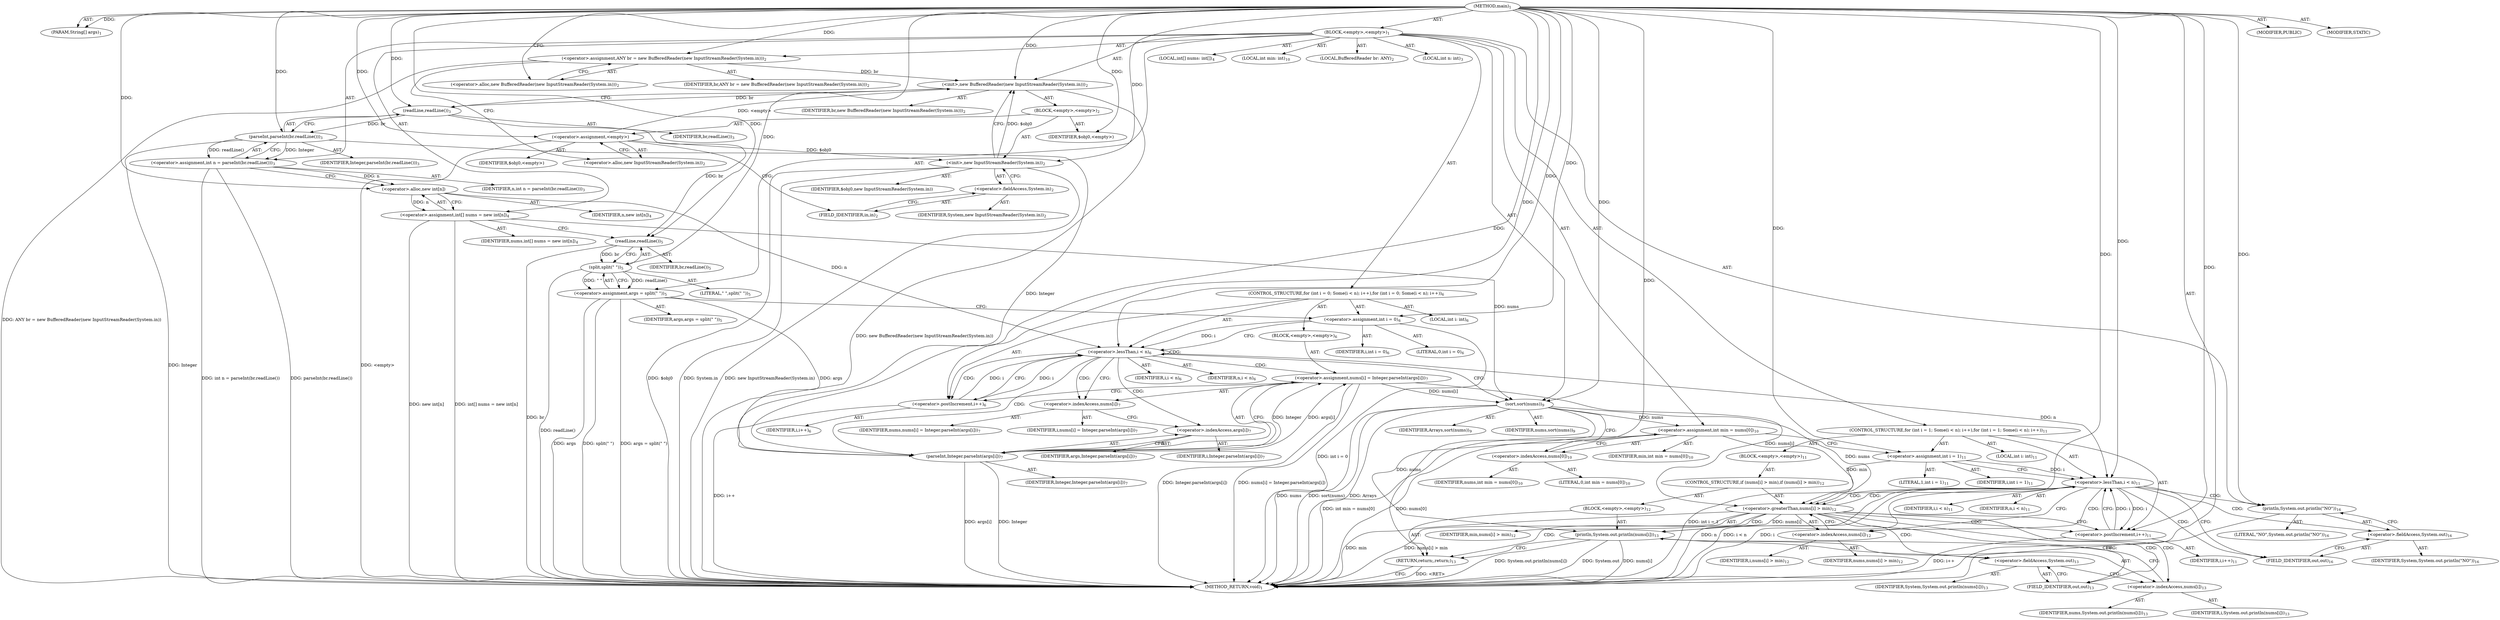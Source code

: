 digraph "main" {  
"19" [label = <(METHOD,main)<SUB>1</SUB>> ]
"20" [label = <(PARAM,String[] args)<SUB>1</SUB>> ]
"21" [label = <(BLOCK,&lt;empty&gt;,&lt;empty&gt;)<SUB>1</SUB>> ]
"4" [label = <(LOCAL,BufferedReader br: ANY)<SUB>2</SUB>> ]
"22" [label = <(&lt;operator&gt;.assignment,ANY br = new BufferedReader(new InputStreamReader(System.in)))<SUB>2</SUB>> ]
"23" [label = <(IDENTIFIER,br,ANY br = new BufferedReader(new InputStreamReader(System.in)))<SUB>2</SUB>> ]
"24" [label = <(&lt;operator&gt;.alloc,new BufferedReader(new InputStreamReader(System.in)))<SUB>2</SUB>> ]
"25" [label = <(&lt;init&gt;,new BufferedReader(new InputStreamReader(System.in)))<SUB>2</SUB>> ]
"3" [label = <(IDENTIFIER,br,new BufferedReader(new InputStreamReader(System.in)))<SUB>2</SUB>> ]
"26" [label = <(BLOCK,&lt;empty&gt;,&lt;empty&gt;)<SUB>2</SUB>> ]
"27" [label = <(&lt;operator&gt;.assignment,&lt;empty&gt;)> ]
"28" [label = <(IDENTIFIER,$obj0,&lt;empty&gt;)> ]
"29" [label = <(&lt;operator&gt;.alloc,new InputStreamReader(System.in))<SUB>2</SUB>> ]
"30" [label = <(&lt;init&gt;,new InputStreamReader(System.in))<SUB>2</SUB>> ]
"31" [label = <(IDENTIFIER,$obj0,new InputStreamReader(System.in))> ]
"32" [label = <(&lt;operator&gt;.fieldAccess,System.in)<SUB>2</SUB>> ]
"33" [label = <(IDENTIFIER,System,new InputStreamReader(System.in))<SUB>2</SUB>> ]
"34" [label = <(FIELD_IDENTIFIER,in,in)<SUB>2</SUB>> ]
"35" [label = <(IDENTIFIER,$obj0,&lt;empty&gt;)> ]
"36" [label = <(LOCAL,int n: int)<SUB>3</SUB>> ]
"37" [label = <(&lt;operator&gt;.assignment,int n = parseInt(br.readLine()))<SUB>3</SUB>> ]
"38" [label = <(IDENTIFIER,n,int n = parseInt(br.readLine()))<SUB>3</SUB>> ]
"39" [label = <(parseInt,parseInt(br.readLine()))<SUB>3</SUB>> ]
"40" [label = <(IDENTIFIER,Integer,parseInt(br.readLine()))<SUB>3</SUB>> ]
"41" [label = <(readLine,readLine())<SUB>3</SUB>> ]
"42" [label = <(IDENTIFIER,br,readLine())<SUB>3</SUB>> ]
"43" [label = <(LOCAL,int[] nums: int[])<SUB>4</SUB>> ]
"44" [label = <(&lt;operator&gt;.assignment,int[] nums = new int[n])<SUB>4</SUB>> ]
"45" [label = <(IDENTIFIER,nums,int[] nums = new int[n])<SUB>4</SUB>> ]
"46" [label = <(&lt;operator&gt;.alloc,new int[n])> ]
"47" [label = <(IDENTIFIER,n,new int[n])<SUB>4</SUB>> ]
"48" [label = <(&lt;operator&gt;.assignment,args = split(&quot; &quot;))<SUB>5</SUB>> ]
"49" [label = <(IDENTIFIER,args,args = split(&quot; &quot;))<SUB>5</SUB>> ]
"50" [label = <(split,split(&quot; &quot;))<SUB>5</SUB>> ]
"51" [label = <(readLine,readLine())<SUB>5</SUB>> ]
"52" [label = <(IDENTIFIER,br,readLine())<SUB>5</SUB>> ]
"53" [label = <(LITERAL,&quot; &quot;,split(&quot; &quot;))<SUB>5</SUB>> ]
"54" [label = <(CONTROL_STRUCTURE,for (int i = 0; Some(i &lt; n); i++),for (int i = 0; Some(i &lt; n); i++))<SUB>6</SUB>> ]
"55" [label = <(LOCAL,int i: int)<SUB>6</SUB>> ]
"56" [label = <(&lt;operator&gt;.assignment,int i = 0)<SUB>6</SUB>> ]
"57" [label = <(IDENTIFIER,i,int i = 0)<SUB>6</SUB>> ]
"58" [label = <(LITERAL,0,int i = 0)<SUB>6</SUB>> ]
"59" [label = <(&lt;operator&gt;.lessThan,i &lt; n)<SUB>6</SUB>> ]
"60" [label = <(IDENTIFIER,i,i &lt; n)<SUB>6</SUB>> ]
"61" [label = <(IDENTIFIER,n,i &lt; n)<SUB>6</SUB>> ]
"62" [label = <(&lt;operator&gt;.postIncrement,i++)<SUB>6</SUB>> ]
"63" [label = <(IDENTIFIER,i,i++)<SUB>6</SUB>> ]
"64" [label = <(BLOCK,&lt;empty&gt;,&lt;empty&gt;)<SUB>6</SUB>> ]
"65" [label = <(&lt;operator&gt;.assignment,nums[i] = Integer.parseInt(args[i]))<SUB>7</SUB>> ]
"66" [label = <(&lt;operator&gt;.indexAccess,nums[i])<SUB>7</SUB>> ]
"67" [label = <(IDENTIFIER,nums,nums[i] = Integer.parseInt(args[i]))<SUB>7</SUB>> ]
"68" [label = <(IDENTIFIER,i,nums[i] = Integer.parseInt(args[i]))<SUB>7</SUB>> ]
"69" [label = <(parseInt,Integer.parseInt(args[i]))<SUB>7</SUB>> ]
"70" [label = <(IDENTIFIER,Integer,Integer.parseInt(args[i]))<SUB>7</SUB>> ]
"71" [label = <(&lt;operator&gt;.indexAccess,args[i])<SUB>7</SUB>> ]
"72" [label = <(IDENTIFIER,args,Integer.parseInt(args[i]))<SUB>7</SUB>> ]
"73" [label = <(IDENTIFIER,i,Integer.parseInt(args[i]))<SUB>7</SUB>> ]
"74" [label = <(sort,sort(nums))<SUB>9</SUB>> ]
"75" [label = <(IDENTIFIER,Arrays,sort(nums))<SUB>9</SUB>> ]
"76" [label = <(IDENTIFIER,nums,sort(nums))<SUB>9</SUB>> ]
"77" [label = <(LOCAL,int min: int)<SUB>10</SUB>> ]
"78" [label = <(&lt;operator&gt;.assignment,int min = nums[0])<SUB>10</SUB>> ]
"79" [label = <(IDENTIFIER,min,int min = nums[0])<SUB>10</SUB>> ]
"80" [label = <(&lt;operator&gt;.indexAccess,nums[0])<SUB>10</SUB>> ]
"81" [label = <(IDENTIFIER,nums,int min = nums[0])<SUB>10</SUB>> ]
"82" [label = <(LITERAL,0,int min = nums[0])<SUB>10</SUB>> ]
"83" [label = <(CONTROL_STRUCTURE,for (int i = 1; Some(i &lt; n); i++),for (int i = 1; Some(i &lt; n); i++))<SUB>11</SUB>> ]
"84" [label = <(LOCAL,int i: int)<SUB>11</SUB>> ]
"85" [label = <(&lt;operator&gt;.assignment,int i = 1)<SUB>11</SUB>> ]
"86" [label = <(IDENTIFIER,i,int i = 1)<SUB>11</SUB>> ]
"87" [label = <(LITERAL,1,int i = 1)<SUB>11</SUB>> ]
"88" [label = <(&lt;operator&gt;.lessThan,i &lt; n)<SUB>11</SUB>> ]
"89" [label = <(IDENTIFIER,i,i &lt; n)<SUB>11</SUB>> ]
"90" [label = <(IDENTIFIER,n,i &lt; n)<SUB>11</SUB>> ]
"91" [label = <(&lt;operator&gt;.postIncrement,i++)<SUB>11</SUB>> ]
"92" [label = <(IDENTIFIER,i,i++)<SUB>11</SUB>> ]
"93" [label = <(BLOCK,&lt;empty&gt;,&lt;empty&gt;)<SUB>11</SUB>> ]
"94" [label = <(CONTROL_STRUCTURE,if (nums[i] &gt; min),if (nums[i] &gt; min))<SUB>12</SUB>> ]
"95" [label = <(&lt;operator&gt;.greaterThan,nums[i] &gt; min)<SUB>12</SUB>> ]
"96" [label = <(&lt;operator&gt;.indexAccess,nums[i])<SUB>12</SUB>> ]
"97" [label = <(IDENTIFIER,nums,nums[i] &gt; min)<SUB>12</SUB>> ]
"98" [label = <(IDENTIFIER,i,nums[i] &gt; min)<SUB>12</SUB>> ]
"99" [label = <(IDENTIFIER,min,nums[i] &gt; min)<SUB>12</SUB>> ]
"100" [label = <(BLOCK,&lt;empty&gt;,&lt;empty&gt;)<SUB>12</SUB>> ]
"101" [label = <(println,System.out.println(nums[i]))<SUB>13</SUB>> ]
"102" [label = <(&lt;operator&gt;.fieldAccess,System.out)<SUB>13</SUB>> ]
"103" [label = <(IDENTIFIER,System,System.out.println(nums[i]))<SUB>13</SUB>> ]
"104" [label = <(FIELD_IDENTIFIER,out,out)<SUB>13</SUB>> ]
"105" [label = <(&lt;operator&gt;.indexAccess,nums[i])<SUB>13</SUB>> ]
"106" [label = <(IDENTIFIER,nums,System.out.println(nums[i]))<SUB>13</SUB>> ]
"107" [label = <(IDENTIFIER,i,System.out.println(nums[i]))<SUB>13</SUB>> ]
"108" [label = <(RETURN,return;,return;)<SUB>13</SUB>> ]
"109" [label = <(println,System.out.println(&quot;NO&quot;))<SUB>16</SUB>> ]
"110" [label = <(&lt;operator&gt;.fieldAccess,System.out)<SUB>16</SUB>> ]
"111" [label = <(IDENTIFIER,System,System.out.println(&quot;NO&quot;))<SUB>16</SUB>> ]
"112" [label = <(FIELD_IDENTIFIER,out,out)<SUB>16</SUB>> ]
"113" [label = <(LITERAL,&quot;NO&quot;,System.out.println(&quot;NO&quot;))<SUB>16</SUB>> ]
"114" [label = <(MODIFIER,PUBLIC)> ]
"115" [label = <(MODIFIER,STATIC)> ]
"116" [label = <(METHOD_RETURN,void)<SUB>1</SUB>> ]
  "19" -> "20"  [ label = "AST: "] 
  "19" -> "21"  [ label = "AST: "] 
  "19" -> "114"  [ label = "AST: "] 
  "19" -> "115"  [ label = "AST: "] 
  "19" -> "116"  [ label = "AST: "] 
  "21" -> "4"  [ label = "AST: "] 
  "21" -> "22"  [ label = "AST: "] 
  "21" -> "25"  [ label = "AST: "] 
  "21" -> "36"  [ label = "AST: "] 
  "21" -> "37"  [ label = "AST: "] 
  "21" -> "43"  [ label = "AST: "] 
  "21" -> "44"  [ label = "AST: "] 
  "21" -> "48"  [ label = "AST: "] 
  "21" -> "54"  [ label = "AST: "] 
  "21" -> "74"  [ label = "AST: "] 
  "21" -> "77"  [ label = "AST: "] 
  "21" -> "78"  [ label = "AST: "] 
  "21" -> "83"  [ label = "AST: "] 
  "21" -> "109"  [ label = "AST: "] 
  "22" -> "23"  [ label = "AST: "] 
  "22" -> "24"  [ label = "AST: "] 
  "25" -> "3"  [ label = "AST: "] 
  "25" -> "26"  [ label = "AST: "] 
  "26" -> "27"  [ label = "AST: "] 
  "26" -> "30"  [ label = "AST: "] 
  "26" -> "35"  [ label = "AST: "] 
  "27" -> "28"  [ label = "AST: "] 
  "27" -> "29"  [ label = "AST: "] 
  "30" -> "31"  [ label = "AST: "] 
  "30" -> "32"  [ label = "AST: "] 
  "32" -> "33"  [ label = "AST: "] 
  "32" -> "34"  [ label = "AST: "] 
  "37" -> "38"  [ label = "AST: "] 
  "37" -> "39"  [ label = "AST: "] 
  "39" -> "40"  [ label = "AST: "] 
  "39" -> "41"  [ label = "AST: "] 
  "41" -> "42"  [ label = "AST: "] 
  "44" -> "45"  [ label = "AST: "] 
  "44" -> "46"  [ label = "AST: "] 
  "46" -> "47"  [ label = "AST: "] 
  "48" -> "49"  [ label = "AST: "] 
  "48" -> "50"  [ label = "AST: "] 
  "50" -> "51"  [ label = "AST: "] 
  "50" -> "53"  [ label = "AST: "] 
  "51" -> "52"  [ label = "AST: "] 
  "54" -> "55"  [ label = "AST: "] 
  "54" -> "56"  [ label = "AST: "] 
  "54" -> "59"  [ label = "AST: "] 
  "54" -> "62"  [ label = "AST: "] 
  "54" -> "64"  [ label = "AST: "] 
  "56" -> "57"  [ label = "AST: "] 
  "56" -> "58"  [ label = "AST: "] 
  "59" -> "60"  [ label = "AST: "] 
  "59" -> "61"  [ label = "AST: "] 
  "62" -> "63"  [ label = "AST: "] 
  "64" -> "65"  [ label = "AST: "] 
  "65" -> "66"  [ label = "AST: "] 
  "65" -> "69"  [ label = "AST: "] 
  "66" -> "67"  [ label = "AST: "] 
  "66" -> "68"  [ label = "AST: "] 
  "69" -> "70"  [ label = "AST: "] 
  "69" -> "71"  [ label = "AST: "] 
  "71" -> "72"  [ label = "AST: "] 
  "71" -> "73"  [ label = "AST: "] 
  "74" -> "75"  [ label = "AST: "] 
  "74" -> "76"  [ label = "AST: "] 
  "78" -> "79"  [ label = "AST: "] 
  "78" -> "80"  [ label = "AST: "] 
  "80" -> "81"  [ label = "AST: "] 
  "80" -> "82"  [ label = "AST: "] 
  "83" -> "84"  [ label = "AST: "] 
  "83" -> "85"  [ label = "AST: "] 
  "83" -> "88"  [ label = "AST: "] 
  "83" -> "91"  [ label = "AST: "] 
  "83" -> "93"  [ label = "AST: "] 
  "85" -> "86"  [ label = "AST: "] 
  "85" -> "87"  [ label = "AST: "] 
  "88" -> "89"  [ label = "AST: "] 
  "88" -> "90"  [ label = "AST: "] 
  "91" -> "92"  [ label = "AST: "] 
  "93" -> "94"  [ label = "AST: "] 
  "94" -> "95"  [ label = "AST: "] 
  "94" -> "100"  [ label = "AST: "] 
  "95" -> "96"  [ label = "AST: "] 
  "95" -> "99"  [ label = "AST: "] 
  "96" -> "97"  [ label = "AST: "] 
  "96" -> "98"  [ label = "AST: "] 
  "100" -> "101"  [ label = "AST: "] 
  "100" -> "108"  [ label = "AST: "] 
  "101" -> "102"  [ label = "AST: "] 
  "101" -> "105"  [ label = "AST: "] 
  "102" -> "103"  [ label = "AST: "] 
  "102" -> "104"  [ label = "AST: "] 
  "105" -> "106"  [ label = "AST: "] 
  "105" -> "107"  [ label = "AST: "] 
  "109" -> "110"  [ label = "AST: "] 
  "109" -> "113"  [ label = "AST: "] 
  "110" -> "111"  [ label = "AST: "] 
  "110" -> "112"  [ label = "AST: "] 
  "22" -> "29"  [ label = "CFG: "] 
  "25" -> "41"  [ label = "CFG: "] 
  "37" -> "46"  [ label = "CFG: "] 
  "44" -> "51"  [ label = "CFG: "] 
  "48" -> "56"  [ label = "CFG: "] 
  "74" -> "80"  [ label = "CFG: "] 
  "78" -> "85"  [ label = "CFG: "] 
  "109" -> "116"  [ label = "CFG: "] 
  "24" -> "22"  [ label = "CFG: "] 
  "39" -> "37"  [ label = "CFG: "] 
  "46" -> "44"  [ label = "CFG: "] 
  "50" -> "48"  [ label = "CFG: "] 
  "56" -> "59"  [ label = "CFG: "] 
  "59" -> "66"  [ label = "CFG: "] 
  "59" -> "74"  [ label = "CFG: "] 
  "62" -> "59"  [ label = "CFG: "] 
  "80" -> "78"  [ label = "CFG: "] 
  "85" -> "88"  [ label = "CFG: "] 
  "88" -> "96"  [ label = "CFG: "] 
  "88" -> "112"  [ label = "CFG: "] 
  "91" -> "88"  [ label = "CFG: "] 
  "110" -> "109"  [ label = "CFG: "] 
  "27" -> "34"  [ label = "CFG: "] 
  "30" -> "25"  [ label = "CFG: "] 
  "41" -> "39"  [ label = "CFG: "] 
  "51" -> "50"  [ label = "CFG: "] 
  "65" -> "62"  [ label = "CFG: "] 
  "112" -> "110"  [ label = "CFG: "] 
  "29" -> "27"  [ label = "CFG: "] 
  "32" -> "30"  [ label = "CFG: "] 
  "66" -> "71"  [ label = "CFG: "] 
  "69" -> "65"  [ label = "CFG: "] 
  "95" -> "104"  [ label = "CFG: "] 
  "95" -> "91"  [ label = "CFG: "] 
  "34" -> "32"  [ label = "CFG: "] 
  "71" -> "69"  [ label = "CFG: "] 
  "96" -> "95"  [ label = "CFG: "] 
  "101" -> "108"  [ label = "CFG: "] 
  "108" -> "116"  [ label = "CFG: "] 
  "102" -> "105"  [ label = "CFG: "] 
  "105" -> "101"  [ label = "CFG: "] 
  "104" -> "102"  [ label = "CFG: "] 
  "19" -> "24"  [ label = "CFG: "] 
  "108" -> "116"  [ label = "DDG: &lt;RET&gt;"] 
  "22" -> "116"  [ label = "DDG: ANY br = new BufferedReader(new InputStreamReader(System.in))"] 
  "27" -> "116"  [ label = "DDG: &lt;empty&gt;"] 
  "30" -> "116"  [ label = "DDG: $obj0"] 
  "30" -> "116"  [ label = "DDG: System.in"] 
  "30" -> "116"  [ label = "DDG: new InputStreamReader(System.in)"] 
  "25" -> "116"  [ label = "DDG: new BufferedReader(new InputStreamReader(System.in))"] 
  "39" -> "116"  [ label = "DDG: Integer"] 
  "37" -> "116"  [ label = "DDG: parseInt(br.readLine())"] 
  "37" -> "116"  [ label = "DDG: int n = parseInt(br.readLine())"] 
  "44" -> "116"  [ label = "DDG: new int[n]"] 
  "44" -> "116"  [ label = "DDG: int[] nums = new int[n]"] 
  "48" -> "116"  [ label = "DDG: args"] 
  "51" -> "116"  [ label = "DDG: br"] 
  "50" -> "116"  [ label = "DDG: readLine()"] 
  "48" -> "116"  [ label = "DDG: split(&quot; &quot;)"] 
  "48" -> "116"  [ label = "DDG: args = split(&quot; &quot;)"] 
  "56" -> "116"  [ label = "DDG: int i = 0"] 
  "74" -> "116"  [ label = "DDG: nums"] 
  "74" -> "116"  [ label = "DDG: sort(nums)"] 
  "78" -> "116"  [ label = "DDG: nums[0]"] 
  "78" -> "116"  [ label = "DDG: int min = nums[0]"] 
  "85" -> "116"  [ label = "DDG: int i = 1"] 
  "88" -> "116"  [ label = "DDG: i"] 
  "88" -> "116"  [ label = "DDG: n"] 
  "88" -> "116"  [ label = "DDG: i &lt; n"] 
  "95" -> "116"  [ label = "DDG: min"] 
  "95" -> "116"  [ label = "DDG: nums[i] &gt; min"] 
  "91" -> "116"  [ label = "DDG: i++"] 
  "101" -> "116"  [ label = "DDG: System.out"] 
  "101" -> "116"  [ label = "DDG: nums[i]"] 
  "101" -> "116"  [ label = "DDG: System.out.println(nums[i])"] 
  "69" -> "116"  [ label = "DDG: Integer"] 
  "69" -> "116"  [ label = "DDG: args[i]"] 
  "65" -> "116"  [ label = "DDG: Integer.parseInt(args[i])"] 
  "65" -> "116"  [ label = "DDG: nums[i] = Integer.parseInt(args[i])"] 
  "62" -> "116"  [ label = "DDG: i++"] 
  "74" -> "116"  [ label = "DDG: Arrays"] 
  "19" -> "20"  [ label = "DDG: "] 
  "19" -> "22"  [ label = "DDG: "] 
  "39" -> "37"  [ label = "DDG: Integer"] 
  "39" -> "37"  [ label = "DDG: readLine()"] 
  "46" -> "44"  [ label = "DDG: n"] 
  "50" -> "48"  [ label = "DDG: readLine()"] 
  "50" -> "48"  [ label = "DDG: &quot; &quot;"] 
  "74" -> "78"  [ label = "DDG: nums"] 
  "22" -> "25"  [ label = "DDG: br"] 
  "19" -> "25"  [ label = "DDG: "] 
  "27" -> "25"  [ label = "DDG: &lt;empty&gt;"] 
  "30" -> "25"  [ label = "DDG: $obj0"] 
  "19" -> "56"  [ label = "DDG: "] 
  "19" -> "74"  [ label = "DDG: "] 
  "44" -> "74"  [ label = "DDG: nums"] 
  "65" -> "74"  [ label = "DDG: nums[i]"] 
  "19" -> "85"  [ label = "DDG: "] 
  "19" -> "109"  [ label = "DDG: "] 
  "19" -> "27"  [ label = "DDG: "] 
  "19" -> "35"  [ label = "DDG: "] 
  "19" -> "39"  [ label = "DDG: "] 
  "41" -> "39"  [ label = "DDG: br"] 
  "37" -> "46"  [ label = "DDG: n"] 
  "19" -> "46"  [ label = "DDG: "] 
  "51" -> "50"  [ label = "DDG: br"] 
  "19" -> "50"  [ label = "DDG: "] 
  "56" -> "59"  [ label = "DDG: i"] 
  "62" -> "59"  [ label = "DDG: i"] 
  "19" -> "59"  [ label = "DDG: "] 
  "46" -> "59"  [ label = "DDG: n"] 
  "59" -> "62"  [ label = "DDG: i"] 
  "19" -> "62"  [ label = "DDG: "] 
  "69" -> "65"  [ label = "DDG: Integer"] 
  "69" -> "65"  [ label = "DDG: args[i]"] 
  "85" -> "88"  [ label = "DDG: i"] 
  "91" -> "88"  [ label = "DDG: i"] 
  "19" -> "88"  [ label = "DDG: "] 
  "59" -> "88"  [ label = "DDG: n"] 
  "88" -> "91"  [ label = "DDG: i"] 
  "19" -> "91"  [ label = "DDG: "] 
  "27" -> "30"  [ label = "DDG: $obj0"] 
  "19" -> "30"  [ label = "DDG: "] 
  "25" -> "41"  [ label = "DDG: br"] 
  "19" -> "41"  [ label = "DDG: "] 
  "41" -> "51"  [ label = "DDG: br"] 
  "19" -> "51"  [ label = "DDG: "] 
  "39" -> "69"  [ label = "DDG: Integer"] 
  "19" -> "69"  [ label = "DDG: "] 
  "48" -> "69"  [ label = "DDG: args"] 
  "74" -> "95"  [ label = "DDG: nums"] 
  "65" -> "95"  [ label = "DDG: nums[i]"] 
  "78" -> "95"  [ label = "DDG: min"] 
  "19" -> "95"  [ label = "DDG: "] 
  "19" -> "108"  [ label = "DDG: "] 
  "74" -> "101"  [ label = "DDG: nums"] 
  "95" -> "101"  [ label = "DDG: nums[i]"] 
  "59" -> "66"  [ label = "CDG: "] 
  "59" -> "71"  [ label = "CDG: "] 
  "59" -> "69"  [ label = "CDG: "] 
  "59" -> "65"  [ label = "CDG: "] 
  "59" -> "59"  [ label = "CDG: "] 
  "59" -> "62"  [ label = "CDG: "] 
  "88" -> "96"  [ label = "CDG: "] 
  "88" -> "110"  [ label = "CDG: "] 
  "88" -> "95"  [ label = "CDG: "] 
  "88" -> "112"  [ label = "CDG: "] 
  "88" -> "109"  [ label = "CDG: "] 
  "95" -> "105"  [ label = "CDG: "] 
  "95" -> "102"  [ label = "CDG: "] 
  "95" -> "88"  [ label = "CDG: "] 
  "95" -> "104"  [ label = "CDG: "] 
  "95" -> "91"  [ label = "CDG: "] 
  "95" -> "101"  [ label = "CDG: "] 
  "95" -> "108"  [ label = "CDG: "] 
}

